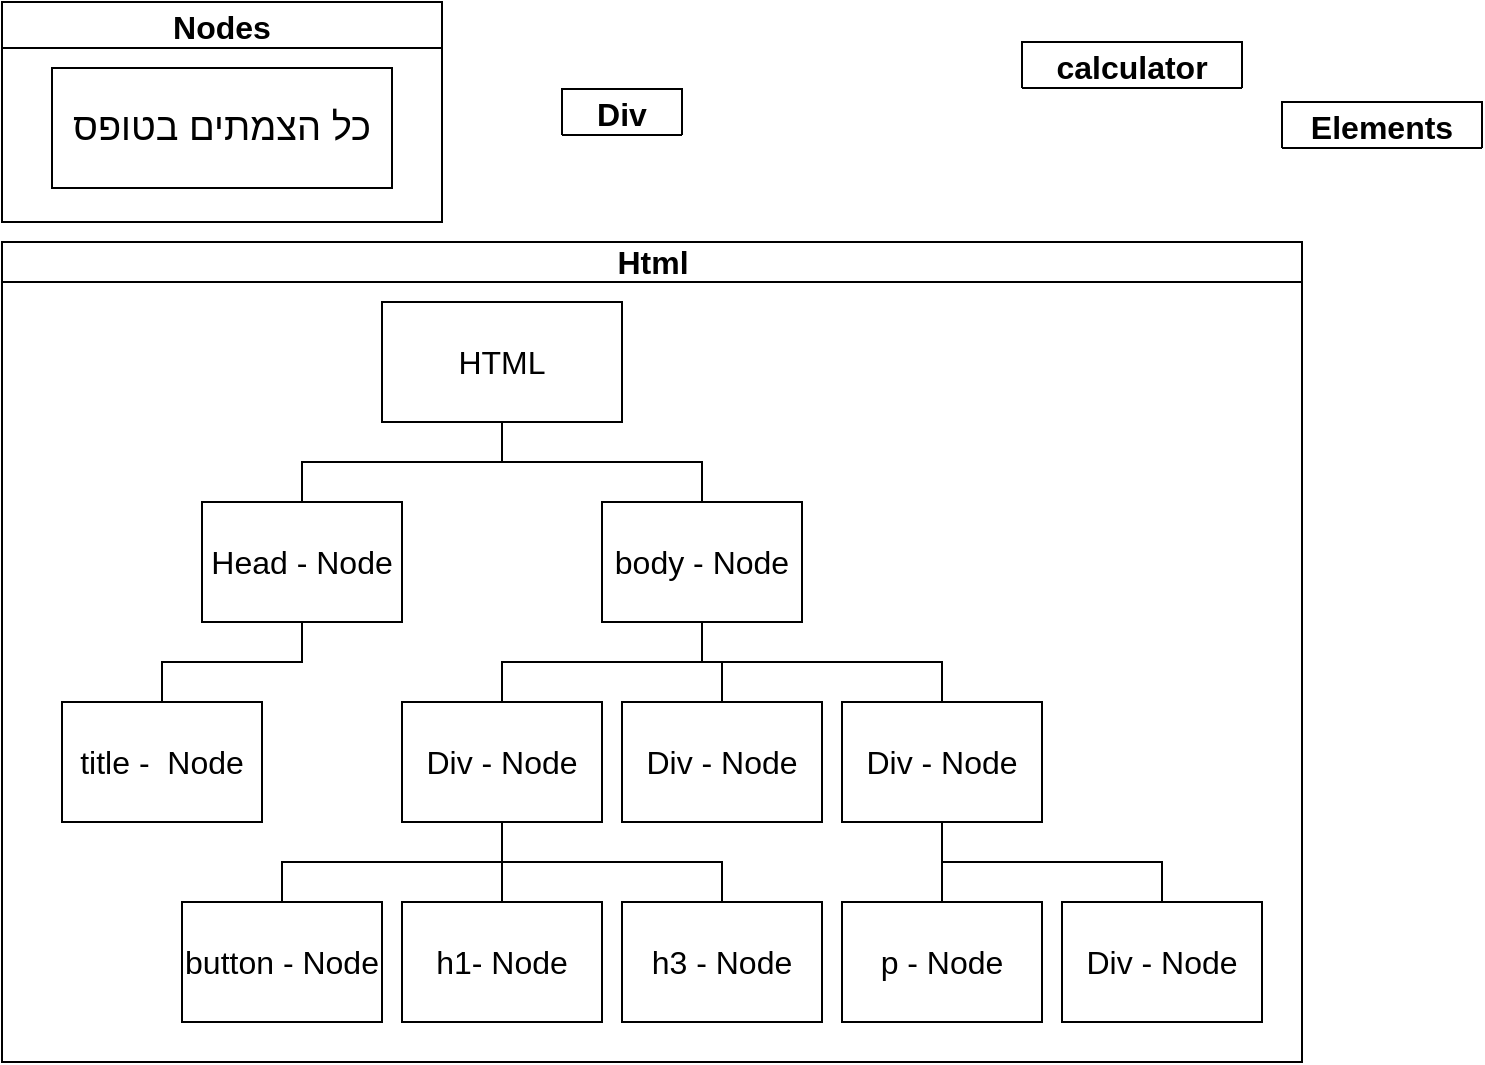 <mxfile version="14.6.0" type="github">
  <diagram id="HHpb3F-7ef8_y5KMCyXw" name="Page-1">
    <mxGraphModel dx="1303" dy="545" grid="1" gridSize="10" guides="1" tooltips="1" connect="1" arrows="1" fold="1" page="1" pageScale="1" pageWidth="827" pageHeight="1169" math="0" shadow="0">
      <root>
        <mxCell id="0" />
        <mxCell id="1" parent="0" />
        <mxCell id="RxMTnywFAtJX7-o9chmi-1" value="Html" style="swimlane;html=1;startSize=20;horizontal=1;containerType=tree;newEdgeStyle={&quot;edgeStyle&quot;:&quot;elbowEdgeStyle&quot;,&quot;startArrow&quot;:&quot;none&quot;,&quot;endArrow&quot;:&quot;none&quot;};fontSize=16;" vertex="1" parent="1">
          <mxGeometry x="-800" y="140" width="650" height="410" as="geometry">
            <mxRectangle x="-800" y="140" width="90" height="20" as="alternateBounds" />
          </mxGeometry>
        </mxCell>
        <mxCell id="RxMTnywFAtJX7-o9chmi-2" value="" style="edgeStyle=elbowEdgeStyle;elbow=vertical;startArrow=none;endArrow=none;rounded=0;fontSize=16;" edge="1" parent="RxMTnywFAtJX7-o9chmi-1" source="RxMTnywFAtJX7-o9chmi-4" target="RxMTnywFAtJX7-o9chmi-5">
          <mxGeometry relative="1" as="geometry" />
        </mxCell>
        <mxCell id="RxMTnywFAtJX7-o9chmi-3" value="" style="edgeStyle=elbowEdgeStyle;elbow=vertical;startArrow=none;endArrow=none;rounded=0;fontSize=16;" edge="1" parent="RxMTnywFAtJX7-o9chmi-1" source="RxMTnywFAtJX7-o9chmi-4" target="RxMTnywFAtJX7-o9chmi-6">
          <mxGeometry relative="1" as="geometry" />
        </mxCell>
        <UserObject label="HTML" treeRoot="1" id="RxMTnywFAtJX7-o9chmi-4">
          <mxCell style="whiteSpace=wrap;html=1;align=center;treeFolding=1;treeMoving=1;newEdgeStyle={&quot;edgeStyle&quot;:&quot;elbowEdgeStyle&quot;,&quot;startArrow&quot;:&quot;none&quot;,&quot;endArrow&quot;:&quot;none&quot;};fontSize=16;" vertex="1" parent="RxMTnywFAtJX7-o9chmi-1">
            <mxGeometry x="190" y="30" width="120" height="60" as="geometry" />
          </mxCell>
        </UserObject>
        <mxCell id="RxMTnywFAtJX7-o9chmi-5" value="Head -&amp;nbsp;Node" style="whiteSpace=wrap;html=1;align=center;verticalAlign=middle;treeFolding=1;treeMoving=1;newEdgeStyle={&quot;edgeStyle&quot;:&quot;elbowEdgeStyle&quot;,&quot;startArrow&quot;:&quot;none&quot;,&quot;endArrow&quot;:&quot;none&quot;};fontSize=16;" vertex="1" parent="RxMTnywFAtJX7-o9chmi-1">
          <mxGeometry x="100" y="130" width="100" height="60" as="geometry" />
        </mxCell>
        <mxCell id="RxMTnywFAtJX7-o9chmi-6" value="body - Node" style="whiteSpace=wrap;html=1;align=center;verticalAlign=middle;treeFolding=1;treeMoving=1;newEdgeStyle={&quot;edgeStyle&quot;:&quot;elbowEdgeStyle&quot;,&quot;startArrow&quot;:&quot;none&quot;,&quot;endArrow&quot;:&quot;none&quot;};fontSize=16;" vertex="1" parent="RxMTnywFAtJX7-o9chmi-1">
          <mxGeometry x="300" y="130" width="100" height="60" as="geometry" />
        </mxCell>
        <mxCell id="RxMTnywFAtJX7-o9chmi-9" value="" style="edgeStyle=elbowEdgeStyle;elbow=vertical;startArrow=none;endArrow=none;rounded=0;fontSize=16;" edge="1" target="RxMTnywFAtJX7-o9chmi-10" source="RxMTnywFAtJX7-o9chmi-5" parent="RxMTnywFAtJX7-o9chmi-1">
          <mxGeometry relative="1" as="geometry">
            <mxPoint x="460" y="200" as="sourcePoint" />
          </mxGeometry>
        </mxCell>
        <mxCell id="RxMTnywFAtJX7-o9chmi-10" value="title -&amp;nbsp; Node" style="whiteSpace=wrap;html=1;align=center;verticalAlign=middle;treeFolding=1;treeMoving=1;newEdgeStyle={&quot;edgeStyle&quot;:&quot;elbowEdgeStyle&quot;,&quot;startArrow&quot;:&quot;none&quot;,&quot;endArrow&quot;:&quot;none&quot;};fontSize=16;" vertex="1" parent="RxMTnywFAtJX7-o9chmi-1">
          <mxGeometry x="30" y="230" width="100" height="60" as="geometry" />
        </mxCell>
        <mxCell id="RxMTnywFAtJX7-o9chmi-11" value="" style="edgeStyle=elbowEdgeStyle;elbow=vertical;startArrow=none;endArrow=none;rounded=0;fontSize=16;" edge="1" target="RxMTnywFAtJX7-o9chmi-12" source="RxMTnywFAtJX7-o9chmi-6" parent="RxMTnywFAtJX7-o9chmi-1">
          <mxGeometry relative="1" as="geometry">
            <mxPoint x="260" y="120" as="sourcePoint" />
          </mxGeometry>
        </mxCell>
        <mxCell id="RxMTnywFAtJX7-o9chmi-12" value="Div - Node" style="whiteSpace=wrap;html=1;align=center;verticalAlign=middle;treeFolding=1;treeMoving=1;newEdgeStyle={&quot;edgeStyle&quot;:&quot;elbowEdgeStyle&quot;,&quot;startArrow&quot;:&quot;none&quot;,&quot;endArrow&quot;:&quot;none&quot;};fontSize=16;" vertex="1" parent="RxMTnywFAtJX7-o9chmi-1">
          <mxGeometry x="200" y="230" width="100" height="60" as="geometry" />
        </mxCell>
        <mxCell id="RxMTnywFAtJX7-o9chmi-13" value="" style="edgeStyle=elbowEdgeStyle;elbow=vertical;startArrow=none;endArrow=none;rounded=0;fontSize=16;" edge="1" target="RxMTnywFAtJX7-o9chmi-14" source="RxMTnywFAtJX7-o9chmi-6" parent="RxMTnywFAtJX7-o9chmi-1">
          <mxGeometry relative="1" as="geometry">
            <mxPoint x="290" y="110" as="sourcePoint" />
          </mxGeometry>
        </mxCell>
        <mxCell id="RxMTnywFAtJX7-o9chmi-14" value="Div - Node" style="whiteSpace=wrap;html=1;align=center;verticalAlign=middle;treeFolding=1;treeMoving=1;newEdgeStyle={&quot;edgeStyle&quot;:&quot;elbowEdgeStyle&quot;,&quot;startArrow&quot;:&quot;none&quot;,&quot;endArrow&quot;:&quot;none&quot;};fontSize=16;" vertex="1" parent="RxMTnywFAtJX7-o9chmi-1">
          <mxGeometry x="310" y="230" width="100" height="60" as="geometry" />
        </mxCell>
        <mxCell id="RxMTnywFAtJX7-o9chmi-15" value="" style="edgeStyle=elbowEdgeStyle;elbow=vertical;startArrow=none;endArrow=none;rounded=0;fontSize=16;" edge="1" target="RxMTnywFAtJX7-o9chmi-16" source="RxMTnywFAtJX7-o9chmi-6" parent="RxMTnywFAtJX7-o9chmi-1">
          <mxGeometry relative="1" as="geometry">
            <mxPoint x="290" y="110" as="sourcePoint" />
          </mxGeometry>
        </mxCell>
        <mxCell id="RxMTnywFAtJX7-o9chmi-16" value="Div - Node" style="whiteSpace=wrap;html=1;align=center;verticalAlign=middle;treeFolding=1;treeMoving=1;newEdgeStyle={&quot;edgeStyle&quot;:&quot;elbowEdgeStyle&quot;,&quot;startArrow&quot;:&quot;none&quot;,&quot;endArrow&quot;:&quot;none&quot;};fontSize=16;" vertex="1" parent="RxMTnywFAtJX7-o9chmi-1">
          <mxGeometry x="420" y="230" width="100" height="60" as="geometry" />
        </mxCell>
        <mxCell id="RxMTnywFAtJX7-o9chmi-17" value="" style="edgeStyle=elbowEdgeStyle;elbow=vertical;startArrow=none;endArrow=none;rounded=0;fontSize=16;" edge="1" target="RxMTnywFAtJX7-o9chmi-18" source="RxMTnywFAtJX7-o9chmi-12" parent="RxMTnywFAtJX7-o9chmi-1">
          <mxGeometry relative="1" as="geometry">
            <mxPoint x="300" y="210" as="sourcePoint" />
          </mxGeometry>
        </mxCell>
        <mxCell id="RxMTnywFAtJX7-o9chmi-18" value="button - Node" style="whiteSpace=wrap;html=1;align=center;verticalAlign=middle;treeFolding=1;treeMoving=1;newEdgeStyle={&quot;edgeStyle&quot;:&quot;elbowEdgeStyle&quot;,&quot;startArrow&quot;:&quot;none&quot;,&quot;endArrow&quot;:&quot;none&quot;};fontSize=16;" vertex="1" parent="RxMTnywFAtJX7-o9chmi-1">
          <mxGeometry x="90" y="330" width="100" height="60" as="geometry" />
        </mxCell>
        <mxCell id="RxMTnywFAtJX7-o9chmi-19" value="" style="edgeStyle=elbowEdgeStyle;elbow=vertical;startArrow=none;endArrow=none;rounded=0;fontSize=16;" edge="1" target="RxMTnywFAtJX7-o9chmi-20" source="RxMTnywFAtJX7-o9chmi-12" parent="RxMTnywFAtJX7-o9chmi-1">
          <mxGeometry relative="1" as="geometry">
            <mxPoint x="260" y="190" as="sourcePoint" />
          </mxGeometry>
        </mxCell>
        <mxCell id="RxMTnywFAtJX7-o9chmi-20" value="h1- Node" style="whiteSpace=wrap;html=1;align=center;verticalAlign=middle;treeFolding=1;treeMoving=1;newEdgeStyle={&quot;edgeStyle&quot;:&quot;elbowEdgeStyle&quot;,&quot;startArrow&quot;:&quot;none&quot;,&quot;endArrow&quot;:&quot;none&quot;};fontSize=16;" vertex="1" parent="RxMTnywFAtJX7-o9chmi-1">
          <mxGeometry x="200" y="330" width="100" height="60" as="geometry" />
        </mxCell>
        <mxCell id="RxMTnywFAtJX7-o9chmi-21" value="" style="edgeStyle=elbowEdgeStyle;elbow=vertical;startArrow=none;endArrow=none;rounded=0;fontSize=16;" edge="1" target="RxMTnywFAtJX7-o9chmi-22" source="RxMTnywFAtJX7-o9chmi-12" parent="RxMTnywFAtJX7-o9chmi-1">
          <mxGeometry relative="1" as="geometry">
            <mxPoint x="260" y="190" as="sourcePoint" />
          </mxGeometry>
        </mxCell>
        <mxCell id="RxMTnywFAtJX7-o9chmi-22" value="h3 - Node" style="whiteSpace=wrap;html=1;align=center;verticalAlign=middle;treeFolding=1;treeMoving=1;newEdgeStyle={&quot;edgeStyle&quot;:&quot;elbowEdgeStyle&quot;,&quot;startArrow&quot;:&quot;none&quot;,&quot;endArrow&quot;:&quot;none&quot;};fontSize=16;" vertex="1" parent="RxMTnywFAtJX7-o9chmi-1">
          <mxGeometry x="310" y="330" width="100" height="60" as="geometry" />
        </mxCell>
        <mxCell id="RxMTnywFAtJX7-o9chmi-23" value="" style="edgeStyle=elbowEdgeStyle;elbow=vertical;startArrow=none;endArrow=none;rounded=0;fontSize=16;" edge="1" target="RxMTnywFAtJX7-o9chmi-24" source="RxMTnywFAtJX7-o9chmi-16" parent="RxMTnywFAtJX7-o9chmi-1">
          <mxGeometry relative="1" as="geometry">
            <mxPoint x="260" y="190" as="sourcePoint" />
          </mxGeometry>
        </mxCell>
        <mxCell id="RxMTnywFAtJX7-o9chmi-24" value="p - Node" style="whiteSpace=wrap;html=1;align=center;verticalAlign=middle;treeFolding=1;treeMoving=1;newEdgeStyle={&quot;edgeStyle&quot;:&quot;elbowEdgeStyle&quot;,&quot;startArrow&quot;:&quot;none&quot;,&quot;endArrow&quot;:&quot;none&quot;};fontSize=16;" vertex="1" parent="RxMTnywFAtJX7-o9chmi-1">
          <mxGeometry x="420" y="330" width="100" height="60" as="geometry" />
        </mxCell>
        <mxCell id="RxMTnywFAtJX7-o9chmi-25" value="" style="edgeStyle=elbowEdgeStyle;elbow=vertical;startArrow=none;endArrow=none;rounded=0;fontSize=16;" edge="1" target="RxMTnywFAtJX7-o9chmi-26" source="RxMTnywFAtJX7-o9chmi-16" parent="RxMTnywFAtJX7-o9chmi-1">
          <mxGeometry relative="1" as="geometry">
            <mxPoint x="260" y="190" as="sourcePoint" />
          </mxGeometry>
        </mxCell>
        <mxCell id="RxMTnywFAtJX7-o9chmi-26" value="Div - Node" style="whiteSpace=wrap;html=1;align=center;verticalAlign=middle;treeFolding=1;treeMoving=1;newEdgeStyle={&quot;edgeStyle&quot;:&quot;elbowEdgeStyle&quot;,&quot;startArrow&quot;:&quot;none&quot;,&quot;endArrow&quot;:&quot;none&quot;};fontSize=16;" vertex="1" parent="RxMTnywFAtJX7-o9chmi-1">
          <mxGeometry x="530" y="330" width="100" height="60" as="geometry" />
        </mxCell>
        <mxCell id="RxMTnywFAtJX7-o9chmi-29" value="Div" style="swimlane;fontSize=16;" vertex="1" collapsed="1" parent="1">
          <mxGeometry x="-520" y="63.5" width="60" height="23" as="geometry">
            <mxRectangle x="-790" y="190" width="200" height="210" as="alternateBounds" />
          </mxGeometry>
        </mxCell>
        <mxCell id="RxMTnywFAtJX7-o9chmi-35" value="h1" style="whiteSpace=wrap;html=1;fontSize=16;" vertex="1" parent="RxMTnywFAtJX7-o9chmi-29">
          <mxGeometry x="40" y="30" width="120" height="30" as="geometry" />
        </mxCell>
        <mxCell id="RxMTnywFAtJX7-o9chmi-36" value="button" style="whiteSpace=wrap;html=1;fontSize=16;" vertex="1" parent="RxMTnywFAtJX7-o9chmi-29">
          <mxGeometry x="40" y="72" width="120" height="30" as="geometry" />
        </mxCell>
        <mxCell id="RxMTnywFAtJX7-o9chmi-37" value="p" style="whiteSpace=wrap;html=1;fontSize=16;" vertex="1" parent="RxMTnywFAtJX7-o9chmi-29">
          <mxGeometry x="40" y="112" width="120" height="30" as="geometry" />
        </mxCell>
        <mxCell id="RxMTnywFAtJX7-o9chmi-38" value="div" style="whiteSpace=wrap;html=1;fontSize=16;" vertex="1" parent="RxMTnywFAtJX7-o9chmi-29">
          <mxGeometry x="40" y="152" width="120" height="30" as="geometry" />
        </mxCell>
        <mxCell id="RxMTnywFAtJX7-o9chmi-39" value="Elements" style="swimlane;fontSize=16;" vertex="1" collapsed="1" parent="1">
          <mxGeometry x="-160" y="70" width="100" height="23" as="geometry">
            <mxRectangle x="-280" y="80" width="266" height="100" as="alternateBounds" />
          </mxGeometry>
        </mxCell>
        <mxCell id="RxMTnywFAtJX7-o9chmi-40" value="כל התגיות נקראות אלמנטים" style="whiteSpace=wrap;html=1;fontSize=19;fontStyle=1" vertex="1" parent="RxMTnywFAtJX7-o9chmi-39">
          <mxGeometry x="3" y="30" width="260" height="60" as="geometry" />
        </mxCell>
        <mxCell id="RxMTnywFAtJX7-o9chmi-41" value="Nodes" style="swimlane;fontSize=16;" vertex="1" parent="1">
          <mxGeometry x="-800" y="20" width="220" height="110" as="geometry">
            <mxRectangle x="-800" y="40" width="90" height="20" as="alternateBounds" />
          </mxGeometry>
        </mxCell>
        <mxCell id="RxMTnywFAtJX7-o9chmi-42" value="כל הצמתים בטופס" style="whiteSpace=wrap;html=1;fontSize=19;" vertex="1" parent="RxMTnywFAtJX7-o9chmi-41">
          <mxGeometry x="25" y="33" width="170" height="60" as="geometry" />
        </mxCell>
        <mxCell id="RxMTnywFAtJX7-o9chmi-48" value="calculator" style="swimlane;fontSize=16;" vertex="1" collapsed="1" parent="1">
          <mxGeometry x="-290" y="40" width="110" height="23" as="geometry">
            <mxRectangle x="-290" y="40" width="361.5" height="660" as="alternateBounds" />
          </mxGeometry>
        </mxCell>
        <mxCell id="RxMTnywFAtJX7-o9chmi-46" value="" style="shape=cube;whiteSpace=wrap;html=1;boundedLbl=1;backgroundOutline=1;darkOpacity=0.05;darkOpacity2=0.1;fontSize=16;" vertex="1" parent="RxMTnywFAtJX7-o9chmi-48">
          <mxGeometry x="10" y="30" width="340" height="610" as="geometry" />
        </mxCell>
        <mxCell id="RxMTnywFAtJX7-o9chmi-49" value="screen" style="swimlane;fontSize=16;" vertex="1" parent="RxMTnywFAtJX7-o9chmi-48">
          <mxGeometry x="47.88" y="60" width="294.25" height="110" as="geometry">
            <mxRectangle x="45.75" y="70" width="80" height="23" as="alternateBounds" />
          </mxGeometry>
        </mxCell>
        <mxCell id="RxMTnywFAtJX7-o9chmi-52" value="" style="whiteSpace=wrap;html=1;shadow=1;fontSize=16;fillColor=#f5f5f5;strokeColor=#666666;fontColor=#333333;" vertex="1" parent="RxMTnywFAtJX7-o9chmi-49">
          <mxGeometry x="10" y="30" width="270" height="60" as="geometry" />
        </mxCell>
        <mxCell id="RxMTnywFAtJX7-o9chmi-53" value="control panel" style="swimlane;shadow=1;fontSize=16;" vertex="1" parent="RxMTnywFAtJX7-o9chmi-48">
          <mxGeometry x="40" y="185" width="310" height="445" as="geometry">
            <mxRectangle x="40" y="185" width="130" height="23" as="alternateBounds" />
          </mxGeometry>
        </mxCell>
        <mxCell id="RxMTnywFAtJX7-o9chmi-59" value="row 1" style="swimlane;shadow=1;fontSize=16;" vertex="1" parent="RxMTnywFAtJX7-o9chmi-53">
          <mxGeometry y="30" width="210" height="100" as="geometry">
            <mxRectangle y="30" width="70" height="23" as="alternateBounds" />
          </mxGeometry>
        </mxCell>
        <mxCell id="RxMTnywFAtJX7-o9chmi-60" value="1" style="whiteSpace=wrap;html=1;shadow=1;fontSize=16;" vertex="1" parent="RxMTnywFAtJX7-o9chmi-59">
          <mxGeometry x="10" y="30" width="60" height="60" as="geometry" />
        </mxCell>
        <mxCell id="RxMTnywFAtJX7-o9chmi-61" value="2" style="whiteSpace=wrap;html=1;shadow=1;fontSize=16;" vertex="1" parent="RxMTnywFAtJX7-o9chmi-59">
          <mxGeometry x="75" y="30" width="60" height="60" as="geometry" />
        </mxCell>
        <mxCell id="RxMTnywFAtJX7-o9chmi-62" value="3" style="whiteSpace=wrap;html=1;shadow=1;fontSize=16;" vertex="1" parent="RxMTnywFAtJX7-o9chmi-59">
          <mxGeometry x="140" y="30" width="60" height="60" as="geometry" />
        </mxCell>
        <mxCell id="RxMTnywFAtJX7-o9chmi-54" value="row 2" style="swimlane;shadow=1;fontSize=16;" vertex="1" parent="RxMTnywFAtJX7-o9chmi-53">
          <mxGeometry y="130" width="210" height="100" as="geometry">
            <mxRectangle x="-750" y="470" width="70" height="23" as="alternateBounds" />
          </mxGeometry>
        </mxCell>
        <mxCell id="RxMTnywFAtJX7-o9chmi-56" value="4" style="whiteSpace=wrap;html=1;shadow=1;fontSize=16;" vertex="1" parent="RxMTnywFAtJX7-o9chmi-54">
          <mxGeometry x="10" y="30" width="60" height="60" as="geometry" />
        </mxCell>
        <mxCell id="RxMTnywFAtJX7-o9chmi-57" value="5" style="whiteSpace=wrap;html=1;shadow=1;fontSize=16;" vertex="1" parent="RxMTnywFAtJX7-o9chmi-54">
          <mxGeometry x="75" y="30" width="60" height="60" as="geometry" />
        </mxCell>
        <mxCell id="RxMTnywFAtJX7-o9chmi-58" value="6" style="whiteSpace=wrap;html=1;shadow=1;fontSize=16;" vertex="1" parent="RxMTnywFAtJX7-o9chmi-54">
          <mxGeometry x="140" y="30" width="60" height="60" as="geometry" />
        </mxCell>
        <mxCell id="RxMTnywFAtJX7-o9chmi-63" value="row 3" style="swimlane;shadow=1;fontSize=16;" vertex="1" parent="RxMTnywFAtJX7-o9chmi-53">
          <mxGeometry y="240" width="210" height="100" as="geometry">
            <mxRectangle x="-750" y="470" width="70" height="23" as="alternateBounds" />
          </mxGeometry>
        </mxCell>
        <mxCell id="RxMTnywFAtJX7-o9chmi-64" value="7" style="whiteSpace=wrap;html=1;shadow=1;fontSize=16;" vertex="1" parent="RxMTnywFAtJX7-o9chmi-63">
          <mxGeometry x="10" y="30" width="60" height="60" as="geometry" />
        </mxCell>
        <mxCell id="RxMTnywFAtJX7-o9chmi-65" value="8" style="whiteSpace=wrap;html=1;shadow=1;fontSize=16;" vertex="1" parent="RxMTnywFAtJX7-o9chmi-63">
          <mxGeometry x="75" y="30" width="60" height="60" as="geometry" />
        </mxCell>
        <mxCell id="RxMTnywFAtJX7-o9chmi-66" value="9" style="whiteSpace=wrap;html=1;shadow=1;fontSize=16;" vertex="1" parent="RxMTnywFAtJX7-o9chmi-63">
          <mxGeometry x="140" y="30" width="60" height="60" as="geometry" />
        </mxCell>
        <mxCell id="RxMTnywFAtJX7-o9chmi-67" value="result" style="swimlane;shadow=1;fontSize=16;" vertex="1" parent="RxMTnywFAtJX7-o9chmi-53">
          <mxGeometry x="5" y="350" width="275" height="80" as="geometry">
            <mxRectangle x="5" y="350" width="80" height="23" as="alternateBounds" />
          </mxGeometry>
        </mxCell>
        <mxCell id="RxMTnywFAtJX7-o9chmi-68" value="&lt;font style=&quot;font-size: 23px&quot;&gt;&lt;b&gt;========&lt;/b&gt;&lt;/font&gt;" style="whiteSpace=wrap;html=1;shadow=1;fontSize=16;" vertex="1" parent="RxMTnywFAtJX7-o9chmi-67">
          <mxGeometry x="25" y="30" width="235" height="40" as="geometry" />
        </mxCell>
        <mxCell id="RxMTnywFAtJX7-o9chmi-69" value="actions" style="swimlane;shadow=1;fontSize=16;" vertex="1" parent="RxMTnywFAtJX7-o9chmi-53">
          <mxGeometry x="228" y="40" width="60" height="280" as="geometry">
            <mxRectangle x="220" y="40" width="90" height="23" as="alternateBounds" />
          </mxGeometry>
        </mxCell>
        <mxCell id="RxMTnywFAtJX7-o9chmi-71" value="/" style="whiteSpace=wrap;html=1;shadow=1;fontSize=16;" vertex="1" parent="RxMTnywFAtJX7-o9chmi-69">
          <mxGeometry x="10" y="86" width="40" height="40" as="geometry" />
        </mxCell>
        <mxCell id="RxMTnywFAtJX7-o9chmi-73" value="*" style="whiteSpace=wrap;html=1;shadow=1;fontSize=16;" vertex="1" parent="RxMTnywFAtJX7-o9chmi-69">
          <mxGeometry x="10" y="140" width="40" height="40" as="geometry" />
        </mxCell>
        <mxCell id="RxMTnywFAtJX7-o9chmi-70" value="+" style="whiteSpace=wrap;html=1;shadow=1;fontSize=16;" vertex="1" parent="RxMTnywFAtJX7-o9chmi-69">
          <mxGeometry x="10" y="30" width="40" height="40" as="geometry" />
        </mxCell>
      </root>
    </mxGraphModel>
  </diagram>
</mxfile>
